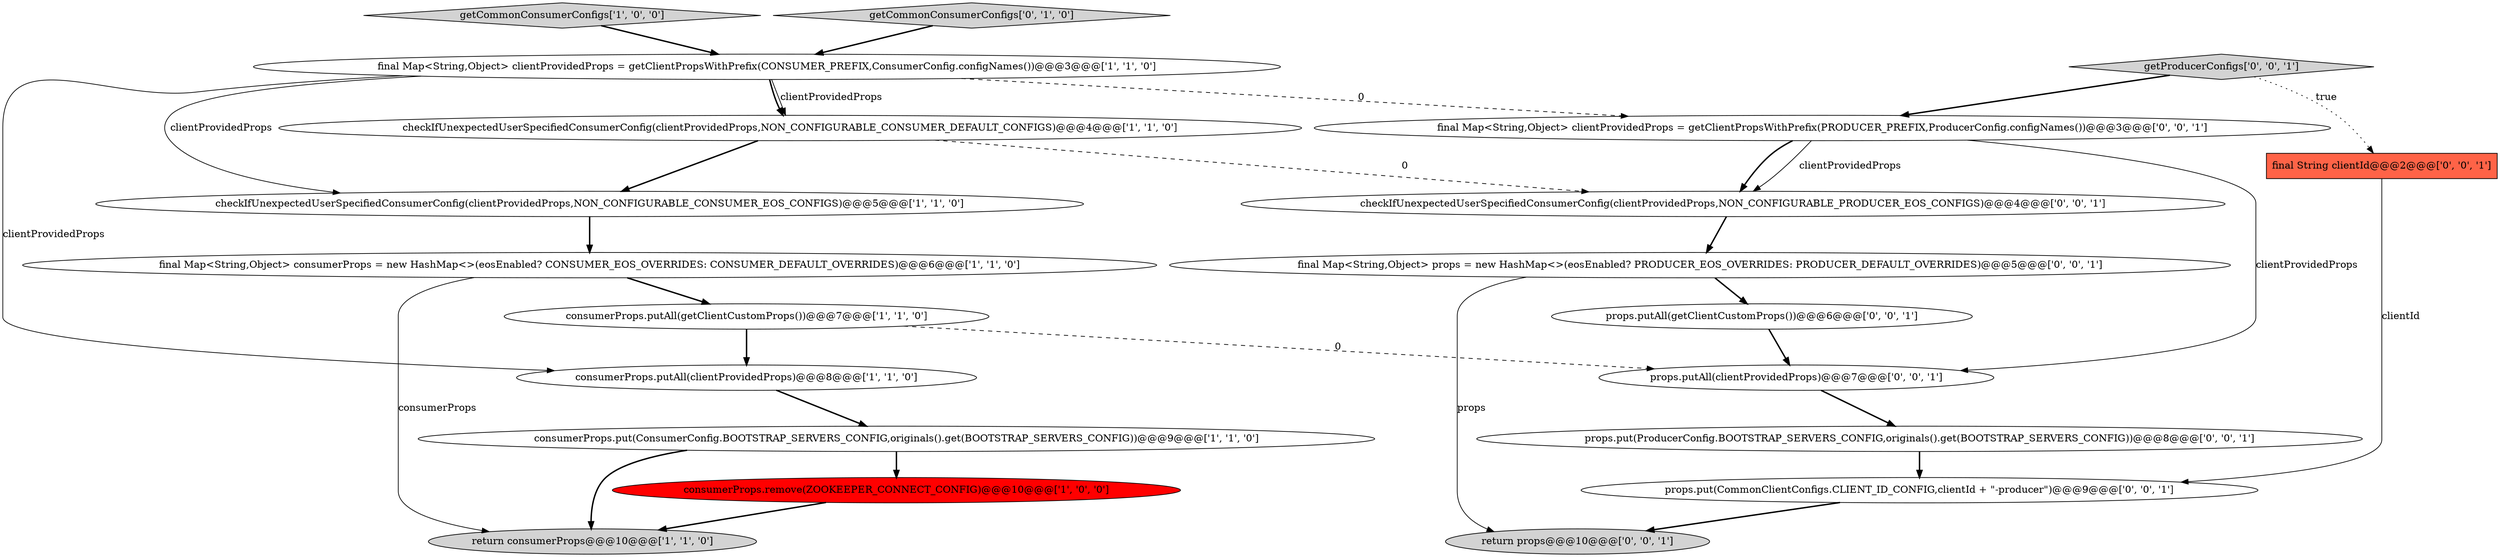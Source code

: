digraph {
20 [style = filled, label = "props.put(ProducerConfig.BOOTSTRAP_SERVERS_CONFIG,originals().get(BOOTSTRAP_SERVERS_CONFIG))@@@8@@@['0', '0', '1']", fillcolor = white, shape = ellipse image = "AAA0AAABBB3BBB"];
17 [style = filled, label = "final Map<String,Object> props = new HashMap<>(eosEnabled? PRODUCER_EOS_OVERRIDES: PRODUCER_DEFAULT_OVERRIDES)@@@5@@@['0', '0', '1']", fillcolor = white, shape = ellipse image = "AAA0AAABBB3BBB"];
6 [style = filled, label = "consumerProps.putAll(getClientCustomProps())@@@7@@@['1', '1', '0']", fillcolor = white, shape = ellipse image = "AAA0AAABBB1BBB"];
8 [style = filled, label = "checkIfUnexpectedUserSpecifiedConsumerConfig(clientProvidedProps,NON_CONFIGURABLE_CONSUMER_DEFAULT_CONFIGS)@@@4@@@['1', '1', '0']", fillcolor = white, shape = ellipse image = "AAA0AAABBB1BBB"];
19 [style = filled, label = "props.put(CommonClientConfigs.CLIENT_ID_CONFIG,clientId + \"-producer\")@@@9@@@['0', '0', '1']", fillcolor = white, shape = ellipse image = "AAA0AAABBB3BBB"];
0 [style = filled, label = "checkIfUnexpectedUserSpecifiedConsumerConfig(clientProvidedProps,NON_CONFIGURABLE_CONSUMER_EOS_CONFIGS)@@@5@@@['1', '1', '0']", fillcolor = white, shape = ellipse image = "AAA0AAABBB1BBB"];
7 [style = filled, label = "final Map<String,Object> clientProvidedProps = getClientPropsWithPrefix(CONSUMER_PREFIX,ConsumerConfig.configNames())@@@3@@@['1', '1', '0']", fillcolor = white, shape = ellipse image = "AAA0AAABBB1BBB"];
13 [style = filled, label = "props.putAll(getClientCustomProps())@@@6@@@['0', '0', '1']", fillcolor = white, shape = ellipse image = "AAA0AAABBB3BBB"];
1 [style = filled, label = "consumerProps.remove(ZOOKEEPER_CONNECT_CONFIG)@@@10@@@['1', '0', '0']", fillcolor = red, shape = ellipse image = "AAA1AAABBB1BBB"];
15 [style = filled, label = "final String clientId@@@2@@@['0', '0', '1']", fillcolor = tomato, shape = box image = "AAA0AAABBB3BBB"];
14 [style = filled, label = "return props@@@10@@@['0', '0', '1']", fillcolor = lightgray, shape = ellipse image = "AAA0AAABBB3BBB"];
12 [style = filled, label = "final Map<String,Object> clientProvidedProps = getClientPropsWithPrefix(PRODUCER_PREFIX,ProducerConfig.configNames())@@@3@@@['0', '0', '1']", fillcolor = white, shape = ellipse image = "AAA0AAABBB3BBB"];
4 [style = filled, label = "consumerProps.put(ConsumerConfig.BOOTSTRAP_SERVERS_CONFIG,originals().get(BOOTSTRAP_SERVERS_CONFIG))@@@9@@@['1', '1', '0']", fillcolor = white, shape = ellipse image = "AAA0AAABBB1BBB"];
16 [style = filled, label = "checkIfUnexpectedUserSpecifiedConsumerConfig(clientProvidedProps,NON_CONFIGURABLE_PRODUCER_EOS_CONFIGS)@@@4@@@['0', '0', '1']", fillcolor = white, shape = ellipse image = "AAA0AAABBB3BBB"];
3 [style = filled, label = "return consumerProps@@@10@@@['1', '1', '0']", fillcolor = lightgray, shape = ellipse image = "AAA0AAABBB1BBB"];
5 [style = filled, label = "getCommonConsumerConfigs['1', '0', '0']", fillcolor = lightgray, shape = diamond image = "AAA0AAABBB1BBB"];
9 [style = filled, label = "final Map<String,Object> consumerProps = new HashMap<>(eosEnabled? CONSUMER_EOS_OVERRIDES: CONSUMER_DEFAULT_OVERRIDES)@@@6@@@['1', '1', '0']", fillcolor = white, shape = ellipse image = "AAA0AAABBB1BBB"];
11 [style = filled, label = "props.putAll(clientProvidedProps)@@@7@@@['0', '0', '1']", fillcolor = white, shape = ellipse image = "AAA0AAABBB3BBB"];
18 [style = filled, label = "getProducerConfigs['0', '0', '1']", fillcolor = lightgray, shape = diamond image = "AAA0AAABBB3BBB"];
2 [style = filled, label = "consumerProps.putAll(clientProvidedProps)@@@8@@@['1', '1', '0']", fillcolor = white, shape = ellipse image = "AAA0AAABBB1BBB"];
10 [style = filled, label = "getCommonConsumerConfigs['0', '1', '0']", fillcolor = lightgray, shape = diamond image = "AAA0AAABBB2BBB"];
11->20 [style = bold, label=""];
4->3 [style = bold, label=""];
0->9 [style = bold, label=""];
8->16 [style = dashed, label="0"];
7->8 [style = solid, label="clientProvidedProps"];
6->11 [style = dashed, label="0"];
18->15 [style = dotted, label="true"];
1->3 [style = bold, label=""];
18->12 [style = bold, label=""];
17->14 [style = solid, label="props"];
7->0 [style = solid, label="clientProvidedProps"];
12->16 [style = bold, label=""];
16->17 [style = bold, label=""];
7->8 [style = bold, label=""];
2->4 [style = bold, label=""];
10->7 [style = bold, label=""];
13->11 [style = bold, label=""];
9->6 [style = bold, label=""];
6->2 [style = bold, label=""];
8->0 [style = bold, label=""];
12->16 [style = solid, label="clientProvidedProps"];
19->14 [style = bold, label=""];
9->3 [style = solid, label="consumerProps"];
12->11 [style = solid, label="clientProvidedProps"];
7->2 [style = solid, label="clientProvidedProps"];
7->12 [style = dashed, label="0"];
5->7 [style = bold, label=""];
4->1 [style = bold, label=""];
15->19 [style = solid, label="clientId"];
17->13 [style = bold, label=""];
20->19 [style = bold, label=""];
}
